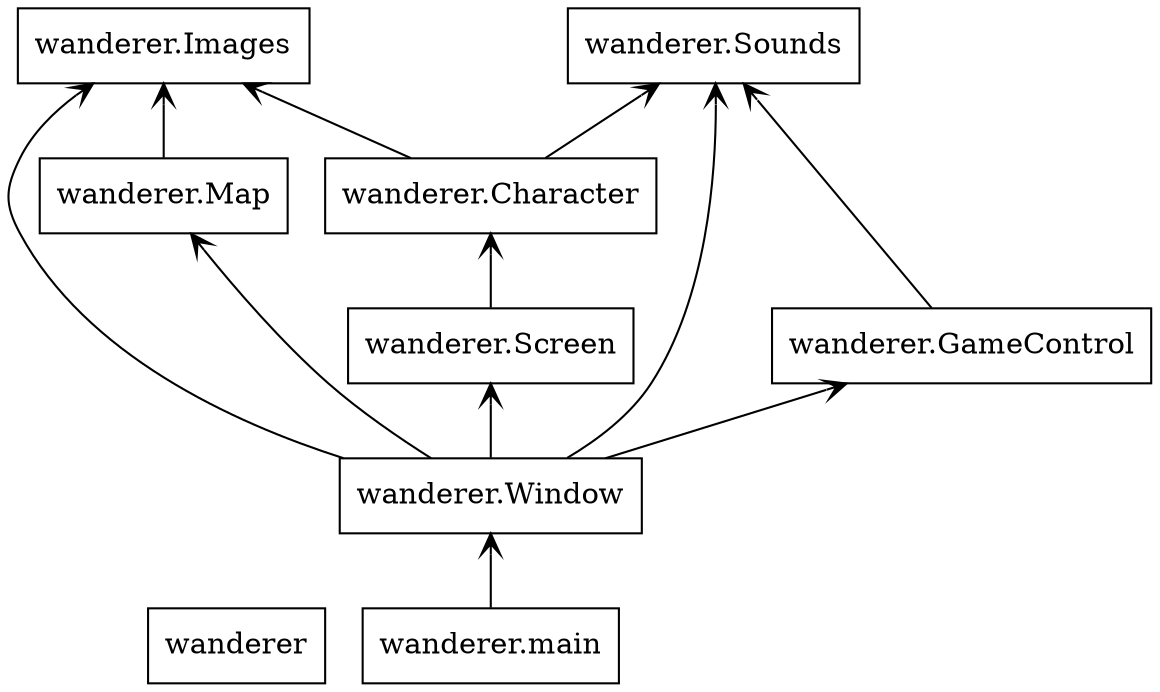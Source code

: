 digraph "packages" {
rankdir=BT
charset="utf-8"
"wanderer" [color="black", label="wanderer", shape="box", style="solid"];
"wanderer.Character" [color="black", label="wanderer.Character", shape="box", style="solid"];
"wanderer.GameControl" [color="black", label="wanderer.GameControl", shape="box", style="solid"];
"wanderer.Images" [color="black", label="wanderer.Images", shape="box", style="solid"];
"wanderer.Map" [color="black", label="wanderer.Map", shape="box", style="solid"];
"wanderer.Screen" [color="black", label="wanderer.Screen", shape="box", style="solid"];
"wanderer.Sounds" [color="black", label="wanderer.Sounds", shape="box", style="solid"];
"wanderer.Window" [color="black", label="wanderer.Window", shape="box", style="solid"];
"wanderer.main" [color="black", label="wanderer.main", shape="box", style="solid"];
"wanderer.Character" -> "wanderer.Images" [arrowhead="open", arrowtail="none"];
"wanderer.Character" -> "wanderer.Sounds" [arrowhead="open", arrowtail="none"];
"wanderer.GameControl" -> "wanderer.Sounds" [arrowhead="open", arrowtail="none"];
"wanderer.Map" -> "wanderer.Images" [arrowhead="open", arrowtail="none"];
"wanderer.Screen" -> "wanderer.Character" [arrowhead="open", arrowtail="none"];
"wanderer.Window" -> "wanderer.GameControl" [arrowhead="open", arrowtail="none"];
"wanderer.Window" -> "wanderer.Images" [arrowhead="open", arrowtail="none"];
"wanderer.Window" -> "wanderer.Map" [arrowhead="open", arrowtail="none"];
"wanderer.Window" -> "wanderer.Screen" [arrowhead="open", arrowtail="none"];
"wanderer.Window" -> "wanderer.Sounds" [arrowhead="open", arrowtail="none"];
"wanderer.main" -> "wanderer.Window" [arrowhead="open", arrowtail="none"];
}
